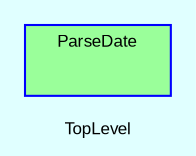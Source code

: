 digraph TopLevel {
    compound = true
    bgcolor = lightcyan1
    fontname = Arial
    fontsize = 8
    label = "TopLevel"
    node [
        fontname = Arial,
        fontsize = 8,
        color = black
    ]

    subgraph cluster_ParseDate {
        fillcolor = palegreen1
        URL = "classes/ParseDate.html"
        fontname = Arial
        color = blue
        label = "ParseDate"
        style = filled
        ParseDate [
            shape = plaintext,
            height = 0.01,
            width = 0.75,
            label = ""
        ]

    }

}

